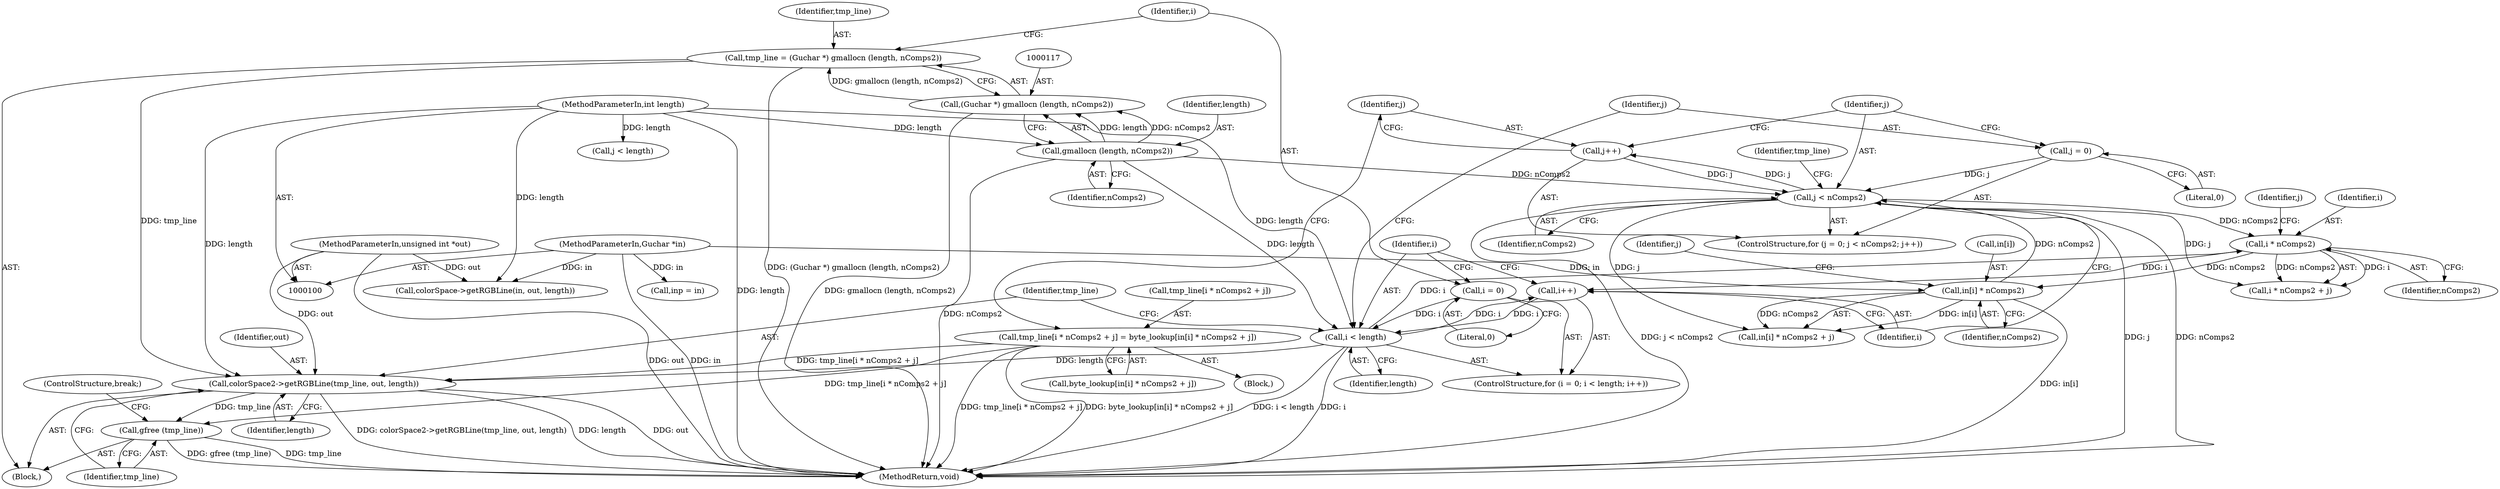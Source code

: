 digraph "0_poppler_7b2d314a61fd0e12f47c62996cb49ec0d1ba747a_7@pointer" {
"1000158" [label="(Call,colorSpace2->getRGBLine(tmp_line, out, length))"];
"1000141" [label="(Call,tmp_line[i * nComps2 + j] = byte_lookup[in[i] * nComps2 + j])"];
"1000114" [label="(Call,tmp_line = (Guchar *) gmallocn (length, nComps2))"];
"1000116" [label="(Call,(Guchar *) gmallocn (length, nComps2))"];
"1000118" [label="(Call,gmallocn (length, nComps2))"];
"1000103" [label="(MethodParameterIn,int length)"];
"1000102" [label="(MethodParameterIn,unsigned int *out)"];
"1000125" [label="(Call,i < length)"];
"1000122" [label="(Call,i = 0)"];
"1000128" [label="(Call,i++)"];
"1000145" [label="(Call,i * nComps2)"];
"1000135" [label="(Call,j < nComps2)"];
"1000138" [label="(Call,j++)"];
"1000132" [label="(Call,j = 0)"];
"1000152" [label="(Call,in[i] * nComps2)"];
"1000101" [label="(MethodParameterIn,Guchar *in)"];
"1000162" [label="(Call,gfree (tmp_line))"];
"1000129" [label="(Identifier,i)"];
"1000161" [label="(Identifier,length)"];
"1000125" [label="(Call,i < length)"];
"1000157" [label="(Identifier,j)"];
"1000143" [label="(Identifier,tmp_line)"];
"1000115" [label="(Identifier,tmp_line)"];
"1000131" [label="(ControlStructure,for (j = 0; j < nComps2; j++))"];
"1000136" [label="(Identifier,j)"];
"1000163" [label="(Identifier,tmp_line)"];
"1000160" [label="(Identifier,out)"];
"1000116" [label="(Call,(Guchar *) gmallocn (length, nComps2))"];
"1000152" [label="(Call,in[i] * nComps2)"];
"1000164" [label="(ControlStructure,break;)"];
"1000128" [label="(Call,i++)"];
"1000119" [label="(Identifier,length)"];
"1000133" [label="(Identifier,j)"];
"1000134" [label="(Literal,0)"];
"1000156" [label="(Identifier,nComps2)"];
"1000166" [label="(Call,inp = in)"];
"1000201" [label="(Call,colorSpace->getRGBLine(in, out, length))"];
"1000126" [label="(Identifier,i)"];
"1000142" [label="(Call,tmp_line[i * nComps2 + j])"];
"1000123" [label="(Identifier,i)"];
"1000144" [label="(Call,i * nComps2 + j)"];
"1000153" [label="(Call,in[i])"];
"1000206" [label="(MethodReturn,void)"];
"1000147" [label="(Identifier,nComps2)"];
"1000141" [label="(Call,tmp_line[i * nComps2 + j] = byte_lookup[in[i] * nComps2 + j])"];
"1000135" [label="(Call,j < nComps2)"];
"1000121" [label="(ControlStructure,for (i = 0; i < length; i++))"];
"1000148" [label="(Identifier,j)"];
"1000173" [label="(Call,j < length)"];
"1000111" [label="(Block,)"];
"1000137" [label="(Identifier,nComps2)"];
"1000159" [label="(Identifier,tmp_line)"];
"1000162" [label="(Call,gfree (tmp_line))"];
"1000120" [label="(Identifier,nComps2)"];
"1000124" [label="(Literal,0)"];
"1000139" [label="(Identifier,j)"];
"1000140" [label="(Block,)"];
"1000158" [label="(Call,colorSpace2->getRGBLine(tmp_line, out, length))"];
"1000101" [label="(MethodParameterIn,Guchar *in)"];
"1000102" [label="(MethodParameterIn,unsigned int *out)"];
"1000146" [label="(Identifier,i)"];
"1000103" [label="(MethodParameterIn,int length)"];
"1000138" [label="(Call,j++)"];
"1000122" [label="(Call,i = 0)"];
"1000114" [label="(Call,tmp_line = (Guchar *) gmallocn (length, nComps2))"];
"1000149" [label="(Call,byte_lookup[in[i] * nComps2 + j])"];
"1000151" [label="(Call,in[i] * nComps2 + j)"];
"1000118" [label="(Call,gmallocn (length, nComps2))"];
"1000127" [label="(Identifier,length)"];
"1000132" [label="(Call,j = 0)"];
"1000145" [label="(Call,i * nComps2)"];
"1000158" -> "1000111"  [label="AST: "];
"1000158" -> "1000161"  [label="CFG: "];
"1000159" -> "1000158"  [label="AST: "];
"1000160" -> "1000158"  [label="AST: "];
"1000161" -> "1000158"  [label="AST: "];
"1000163" -> "1000158"  [label="CFG: "];
"1000158" -> "1000206"  [label="DDG: out"];
"1000158" -> "1000206"  [label="DDG: colorSpace2->getRGBLine(tmp_line, out, length)"];
"1000158" -> "1000206"  [label="DDG: length"];
"1000141" -> "1000158"  [label="DDG: tmp_line[i * nComps2 + j]"];
"1000114" -> "1000158"  [label="DDG: tmp_line"];
"1000102" -> "1000158"  [label="DDG: out"];
"1000125" -> "1000158"  [label="DDG: length"];
"1000103" -> "1000158"  [label="DDG: length"];
"1000158" -> "1000162"  [label="DDG: tmp_line"];
"1000141" -> "1000140"  [label="AST: "];
"1000141" -> "1000149"  [label="CFG: "];
"1000142" -> "1000141"  [label="AST: "];
"1000149" -> "1000141"  [label="AST: "];
"1000139" -> "1000141"  [label="CFG: "];
"1000141" -> "1000206"  [label="DDG: tmp_line[i * nComps2 + j]"];
"1000141" -> "1000206"  [label="DDG: byte_lookup[in[i] * nComps2 + j]"];
"1000141" -> "1000162"  [label="DDG: tmp_line[i * nComps2 + j]"];
"1000114" -> "1000111"  [label="AST: "];
"1000114" -> "1000116"  [label="CFG: "];
"1000115" -> "1000114"  [label="AST: "];
"1000116" -> "1000114"  [label="AST: "];
"1000123" -> "1000114"  [label="CFG: "];
"1000114" -> "1000206"  [label="DDG: (Guchar *) gmallocn (length, nComps2)"];
"1000116" -> "1000114"  [label="DDG: gmallocn (length, nComps2)"];
"1000116" -> "1000118"  [label="CFG: "];
"1000117" -> "1000116"  [label="AST: "];
"1000118" -> "1000116"  [label="AST: "];
"1000116" -> "1000206"  [label="DDG: gmallocn (length, nComps2)"];
"1000118" -> "1000116"  [label="DDG: length"];
"1000118" -> "1000116"  [label="DDG: nComps2"];
"1000118" -> "1000120"  [label="CFG: "];
"1000119" -> "1000118"  [label="AST: "];
"1000120" -> "1000118"  [label="AST: "];
"1000118" -> "1000206"  [label="DDG: nComps2"];
"1000103" -> "1000118"  [label="DDG: length"];
"1000118" -> "1000125"  [label="DDG: length"];
"1000118" -> "1000135"  [label="DDG: nComps2"];
"1000103" -> "1000100"  [label="AST: "];
"1000103" -> "1000206"  [label="DDG: length"];
"1000103" -> "1000125"  [label="DDG: length"];
"1000103" -> "1000173"  [label="DDG: length"];
"1000103" -> "1000201"  [label="DDG: length"];
"1000102" -> "1000100"  [label="AST: "];
"1000102" -> "1000206"  [label="DDG: out"];
"1000102" -> "1000201"  [label="DDG: out"];
"1000125" -> "1000121"  [label="AST: "];
"1000125" -> "1000127"  [label="CFG: "];
"1000126" -> "1000125"  [label="AST: "];
"1000127" -> "1000125"  [label="AST: "];
"1000133" -> "1000125"  [label="CFG: "];
"1000159" -> "1000125"  [label="CFG: "];
"1000125" -> "1000206"  [label="DDG: i"];
"1000125" -> "1000206"  [label="DDG: i < length"];
"1000122" -> "1000125"  [label="DDG: i"];
"1000128" -> "1000125"  [label="DDG: i"];
"1000125" -> "1000128"  [label="DDG: i"];
"1000125" -> "1000145"  [label="DDG: i"];
"1000122" -> "1000121"  [label="AST: "];
"1000122" -> "1000124"  [label="CFG: "];
"1000123" -> "1000122"  [label="AST: "];
"1000124" -> "1000122"  [label="AST: "];
"1000126" -> "1000122"  [label="CFG: "];
"1000128" -> "1000121"  [label="AST: "];
"1000128" -> "1000129"  [label="CFG: "];
"1000129" -> "1000128"  [label="AST: "];
"1000126" -> "1000128"  [label="CFG: "];
"1000145" -> "1000128"  [label="DDG: i"];
"1000145" -> "1000144"  [label="AST: "];
"1000145" -> "1000147"  [label="CFG: "];
"1000146" -> "1000145"  [label="AST: "];
"1000147" -> "1000145"  [label="AST: "];
"1000148" -> "1000145"  [label="CFG: "];
"1000145" -> "1000144"  [label="DDG: i"];
"1000145" -> "1000144"  [label="DDG: nComps2"];
"1000135" -> "1000145"  [label="DDG: nComps2"];
"1000145" -> "1000152"  [label="DDG: nComps2"];
"1000135" -> "1000131"  [label="AST: "];
"1000135" -> "1000137"  [label="CFG: "];
"1000136" -> "1000135"  [label="AST: "];
"1000137" -> "1000135"  [label="AST: "];
"1000143" -> "1000135"  [label="CFG: "];
"1000129" -> "1000135"  [label="CFG: "];
"1000135" -> "1000206"  [label="DDG: j < nComps2"];
"1000135" -> "1000206"  [label="DDG: j"];
"1000135" -> "1000206"  [label="DDG: nComps2"];
"1000138" -> "1000135"  [label="DDG: j"];
"1000132" -> "1000135"  [label="DDG: j"];
"1000152" -> "1000135"  [label="DDG: nComps2"];
"1000135" -> "1000138"  [label="DDG: j"];
"1000135" -> "1000144"  [label="DDG: j"];
"1000135" -> "1000151"  [label="DDG: j"];
"1000138" -> "1000131"  [label="AST: "];
"1000138" -> "1000139"  [label="CFG: "];
"1000139" -> "1000138"  [label="AST: "];
"1000136" -> "1000138"  [label="CFG: "];
"1000132" -> "1000131"  [label="AST: "];
"1000132" -> "1000134"  [label="CFG: "];
"1000133" -> "1000132"  [label="AST: "];
"1000134" -> "1000132"  [label="AST: "];
"1000136" -> "1000132"  [label="CFG: "];
"1000152" -> "1000151"  [label="AST: "];
"1000152" -> "1000156"  [label="CFG: "];
"1000153" -> "1000152"  [label="AST: "];
"1000156" -> "1000152"  [label="AST: "];
"1000157" -> "1000152"  [label="CFG: "];
"1000152" -> "1000206"  [label="DDG: in[i]"];
"1000152" -> "1000151"  [label="DDG: in[i]"];
"1000152" -> "1000151"  [label="DDG: nComps2"];
"1000101" -> "1000152"  [label="DDG: in"];
"1000101" -> "1000100"  [label="AST: "];
"1000101" -> "1000206"  [label="DDG: in"];
"1000101" -> "1000166"  [label="DDG: in"];
"1000101" -> "1000201"  [label="DDG: in"];
"1000162" -> "1000111"  [label="AST: "];
"1000162" -> "1000163"  [label="CFG: "];
"1000163" -> "1000162"  [label="AST: "];
"1000164" -> "1000162"  [label="CFG: "];
"1000162" -> "1000206"  [label="DDG: tmp_line"];
"1000162" -> "1000206"  [label="DDG: gfree (tmp_line)"];
}
